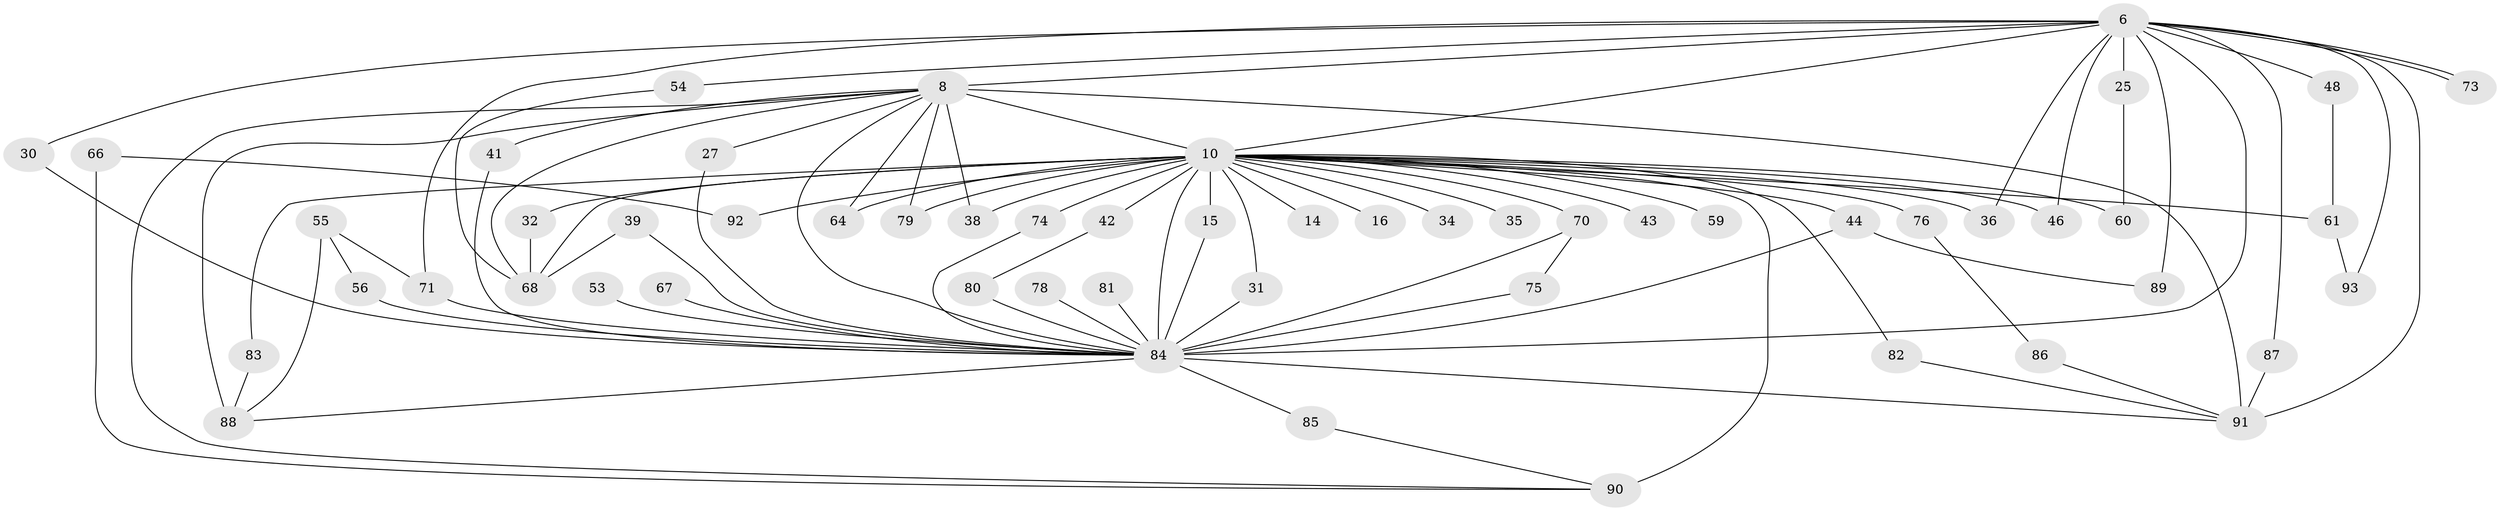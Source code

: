 // original degree distribution, {21: 0.03225806451612903, 19: 0.010752688172043012, 20: 0.021505376344086023, 15: 0.021505376344086023, 18: 0.010752688172043012, 26: 0.010752688172043012, 6: 0.03225806451612903, 4: 0.021505376344086023, 10: 0.010752688172043012, 2: 0.5483870967741935, 3: 0.22580645161290322, 5: 0.053763440860215055}
// Generated by graph-tools (version 1.1) at 2025/47/03/04/25 21:47:45]
// undirected, 55 vertices, 94 edges
graph export_dot {
graph [start="1"]
  node [color=gray90,style=filled];
  6 [super="+2"];
  8 [super="+7"];
  10 [super="+4+5"];
  14;
  15;
  16;
  25;
  27;
  30;
  31;
  32;
  34;
  35;
  36;
  38;
  39;
  41;
  42;
  43;
  44;
  46;
  48;
  53;
  54;
  55;
  56;
  59;
  60;
  61;
  64;
  66;
  67;
  68 [super="+19"];
  70 [super="+50+58"];
  71 [super="+11+24+52+65"];
  73;
  74 [super="+72"];
  75;
  76;
  78;
  79 [super="+62"];
  80;
  81;
  82;
  83;
  84 [super="+77+23+22+57+9"];
  85;
  86;
  87;
  88 [super="+21+28"];
  89 [super="+49"];
  90 [super="+37"];
  91 [super="+12+63+69"];
  92 [super="+40"];
  93;
  6 -- 8 [weight=4];
  6 -- 10 [weight=8];
  6 -- 30;
  6 -- 46;
  6 -- 48 [weight=2];
  6 -- 54;
  6 -- 73;
  6 -- 73;
  6 -- 89 [weight=2];
  6 -- 93;
  6 -- 36;
  6 -- 87;
  6 -- 25;
  6 -- 91 [weight=5];
  6 -- 71 [weight=2];
  6 -- 84 [weight=5];
  8 -- 10 [weight=8];
  8 -- 41;
  8 -- 64;
  8 -- 88 [weight=3];
  8 -- 38;
  8 -- 27;
  8 -- 90;
  8 -- 79;
  8 -- 68;
  8 -- 84 [weight=5];
  8 -- 91;
  10 -- 15 [weight=2];
  10 -- 16 [weight=2];
  10 -- 32 [weight=2];
  10 -- 34 [weight=2];
  10 -- 35 [weight=2];
  10 -- 42 [weight=2];
  10 -- 43 [weight=2];
  10 -- 46;
  10 -- 60;
  10 -- 76 [weight=2];
  10 -- 79 [weight=2];
  10 -- 90 [weight=3];
  10 -- 92 [weight=3];
  10 -- 83;
  10 -- 31;
  10 -- 38;
  10 -- 64;
  10 -- 70 [weight=4];
  10 -- 74 [weight=2];
  10 -- 14 [weight=2];
  10 -- 82;
  10 -- 84 [weight=13];
  10 -- 36;
  10 -- 44;
  10 -- 59 [weight=2];
  10 -- 61;
  10 -- 68;
  15 -- 84;
  25 -- 60;
  27 -- 84;
  30 -- 84;
  31 -- 84;
  32 -- 68;
  39 -- 68;
  39 -- 84;
  41 -- 84;
  42 -- 80;
  44 -- 89;
  44 -- 84;
  48 -- 61;
  53 -- 84 [weight=2];
  54 -- 68;
  55 -- 56;
  55 -- 88;
  55 -- 71;
  56 -- 84;
  61 -- 93;
  66 -- 92;
  66 -- 90;
  67 -- 84 [weight=2];
  70 -- 75;
  70 -- 84 [weight=2];
  71 -- 84 [weight=3];
  74 -- 84;
  75 -- 84;
  76 -- 86;
  78 -- 84 [weight=2];
  80 -- 84;
  81 -- 84;
  82 -- 91;
  83 -- 88;
  84 -- 85;
  84 -- 88;
  84 -- 91 [weight=3];
  85 -- 90;
  86 -- 91;
  87 -- 91;
}
